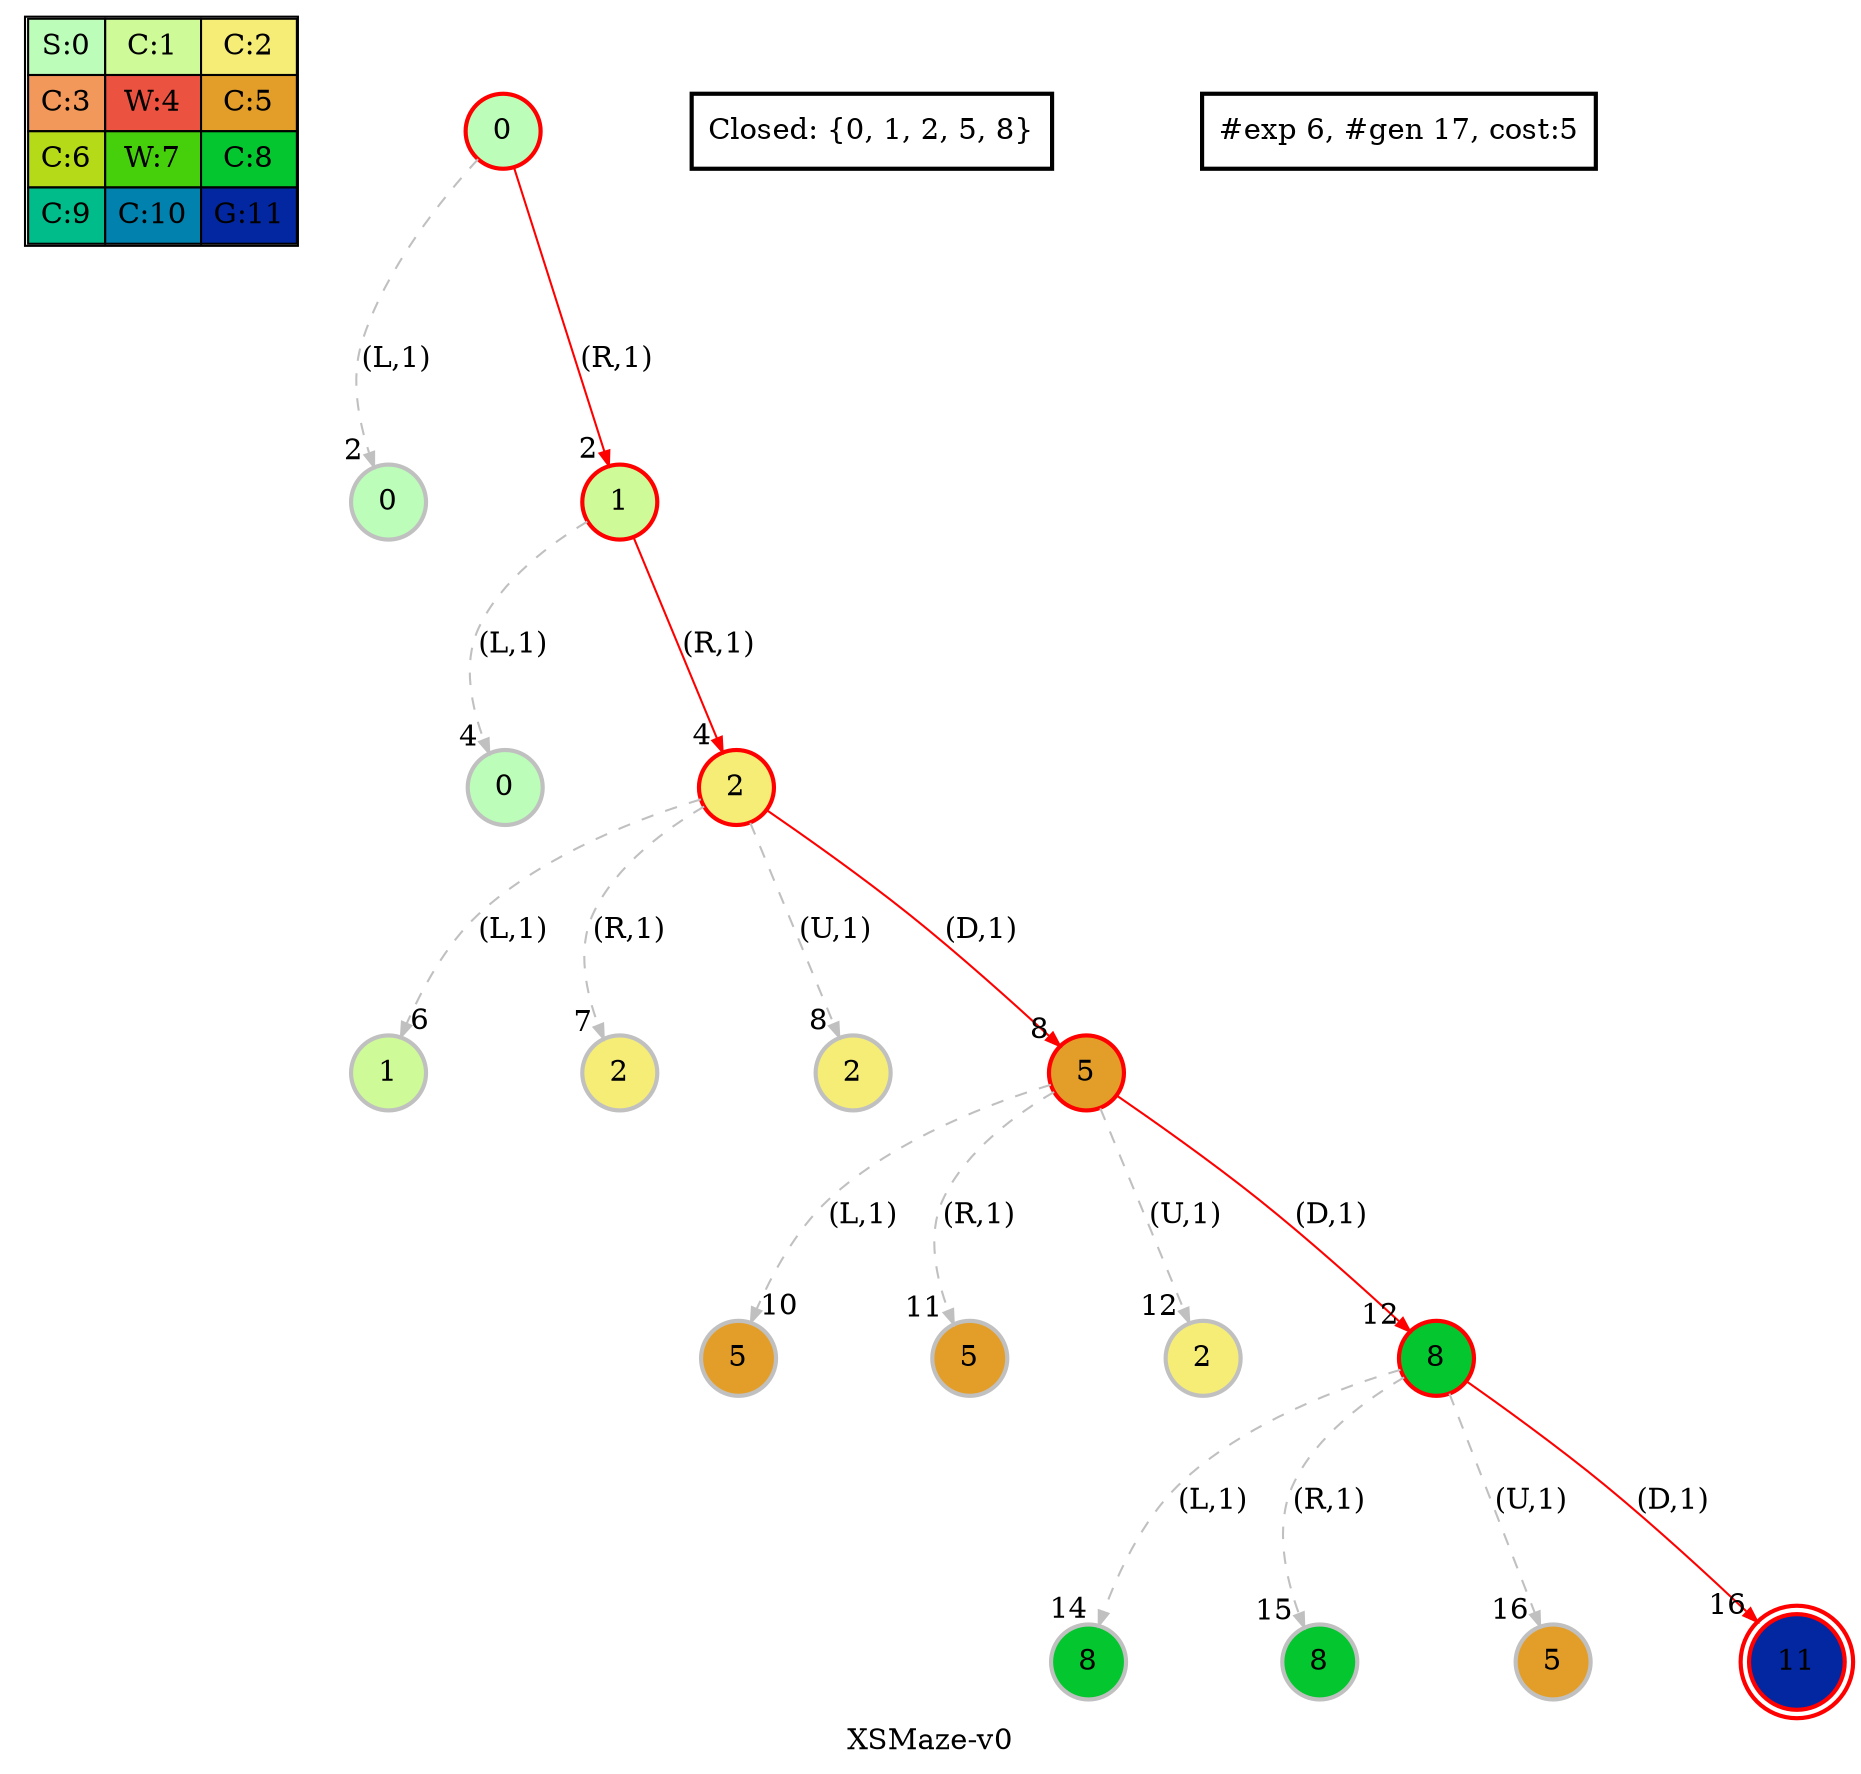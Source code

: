digraph XSMaze { label="XSMaze-v0" nodesep=1 ranksep="1.2" node [shape=circle penwidth=2] edge [arrowsize=0.7] 
subgraph MAP {label=Map;map [shape=plaintext label=<<table border="1" cellpadding="5" cellspacing="0" cellborder="1"><tr><td bgcolor="0.32745098 0.267733   0.99083125 1.        ">S:0</td><td bgcolor="0.24117647 0.39545121 0.97940977 1.        ">C:1</td><td bgcolor="0.15490196 0.51591783 0.96349314 1.        ">C:2</td></tr><tr><td bgcolor="0.06862745 0.62692381 0.94315443 1.        ">C:3</td><td bgcolor="0.01764706 0.72643357 0.91848699 1.        ">W:4</td><td bgcolor="0.10392157 0.81262237 0.88960401 1.        ">C:5</td></tr><tr><td bgcolor="0.19803922 0.88960401 0.8534438  1.        ">C:6</td><td bgcolor="0.28431373 0.94315443 0.81619691 1.        ">W:7</td><td bgcolor="0.37058824 0.97940977 0.77520398 1.        ">C:8</td></tr><tr><td bgcolor="0.45686275 0.99770518 0.73065313 1.        ">C:9</td><td bgcolor="0.54313725 0.99770518 0.68274886 1.        ">C:10</td><td bgcolor="0.62941176 0.97940977 0.63171101 1.        ">G:11</td></tr></table>>]} 
"0_0" [label="0" style=filled color=grey fillcolor="0.32745098 0.267733   0.99083125 1.        " ];
"0_0.0-0" [label="0" style=filled color=grey fillcolor="0.32745098 0.267733   0.99083125 1.        " ]; "0_0" -> "0_0.0-0" [label="(L,1)" headlabel=" 2 " style="dashed" color=grey ]; "0_c" [label="Closed: {0}" shape=box]; 
"0_0" [label="0" style=filled color=black color=red fillcolor="0.32745098 0.267733   0.99083125 1.        " ];"0_0.1-1" [label="1" style=filled color=grey color=red fillcolor="0.24117647 0.39545121 0.97940977 1.        " ]; "0_0" -> "0_0.1-1" [label="(R,1)" headlabel=" 2 " style="" color=grey color=red ]; "0_c" [label="Closed: {0}" shape=box]; 
"0_0.1.0-0" [label="0" style=filled color=grey fillcolor="0.32745098 0.267733   0.99083125 1.        " ]; "0_0.1-1" -> "0_0.1.0-0" [label="(L,1)" headlabel=" 4 " style="dashed" color=grey ]; "0_c" [label="Closed: {0, 1}" shape=box]; 
"0_0.1-1" [label="1" style=filled color=black color=red fillcolor="0.24117647 0.39545121 0.97940977 1.        " ];"0_0.1.2-1" [label="2" style=filled color=grey color=red fillcolor="0.15490196 0.51591783 0.96349314 1.        " ]; "0_0.1-1" -> "0_0.1.2-1" [label="(R,1)" headlabel=" 4 " style="" color=grey color=red ]; "0_c" [label="Closed: {0, 1}" shape=box]; 
"0_0.1.2.1-0" [label="1" style=filled color=grey fillcolor="0.24117647 0.39545121 0.97940977 1.        " ]; "0_0.1.2-1" -> "0_0.1.2.1-0" [label="(L,1)" headlabel=" 6 " style="dashed" color=grey ]; "0_c" [label="Closed: {0, 1, 2}" shape=box]; 
"0_0.1.2.2-1" [label="2" style=filled color=grey fillcolor="0.15490196 0.51591783 0.96349314 1.        " ]; "0_0.1.2-1" -> "0_0.1.2.2-1" [label="(R,1)" headlabel=" 7 " style="dashed" color=grey ]; "0_c" [label="Closed: {0, 1, 2}" shape=box]; 
"0_0.1.2.2-2" [label="2" style=filled color=grey fillcolor="0.15490196 0.51591783 0.96349314 1.        " ]; "0_0.1.2-1" -> "0_0.1.2.2-2" [label="(U,1)" headlabel=" 8 " style="dashed" color=grey ]; "0_c" [label="Closed: {0, 1, 2}" shape=box]; 
"0_0.1.2-1" [label="2" style=filled color=black color=red fillcolor="0.15490196 0.51591783 0.96349314 1.        " ];"0_0.1.2.5-3" [label="5" style=filled color=grey color=red fillcolor="0.10392157 0.81262237 0.88960401 1.        " ]; "0_0.1.2-1" -> "0_0.1.2.5-3" [label="(D,1)" headlabel=" 8 " style="" color=grey color=red ]; "0_c" [label="Closed: {0, 1, 2}" shape=box]; 
"0_0.1.2.5.5-0" [label="5" style=filled color=grey fillcolor="0.10392157 0.81262237 0.88960401 1.        " ]; "0_0.1.2.5-3" -> "0_0.1.2.5.5-0" [label="(L,1)" headlabel=" 10 " style="dashed" color=grey ]; "0_c" [label="Closed: {0, 1, 2, 5}" shape=box]; 
"0_0.1.2.5.5-1" [label="5" style=filled color=grey fillcolor="0.10392157 0.81262237 0.88960401 1.        " ]; "0_0.1.2.5-3" -> "0_0.1.2.5.5-1" [label="(R,1)" headlabel=" 11 " style="dashed" color=grey ]; "0_c" [label="Closed: {0, 1, 2, 5}" shape=box]; 
"0_0.1.2.5.2-2" [label="2" style=filled color=grey fillcolor="0.15490196 0.51591783 0.96349314 1.        " ]; "0_0.1.2.5-3" -> "0_0.1.2.5.2-2" [label="(U,1)" headlabel=" 12 " style="dashed" color=grey ]; "0_c" [label="Closed: {0, 1, 2, 5}" shape=box]; 
"0_0.1.2.5-3" [label="5" style=filled color=black color=red fillcolor="0.10392157 0.81262237 0.88960401 1.        " ];"0_0.1.2.5.8-3" [label="8" style=filled color=grey color=red fillcolor="0.37058824 0.97940977 0.77520398 1.        " ]; "0_0.1.2.5-3" -> "0_0.1.2.5.8-3" [label="(D,1)" headlabel=" 12 " style="" color=grey color=red ]; "0_c" [label="Closed: {0, 1, 2, 5}" shape=box]; 
"0_0.1.2.5.8.8-0" [label="8" style=filled color=grey fillcolor="0.37058824 0.97940977 0.77520398 1.        " ]; "0_0.1.2.5.8-3" -> "0_0.1.2.5.8.8-0" [label="(L,1)" headlabel=" 14 " style="dashed" color=grey ]; "0_c" [label="Closed: {0, 1, 2, 5, 8}" shape=box]; 
"0_0.1.2.5.8.8-1" [label="8" style=filled color=grey fillcolor="0.37058824 0.97940977 0.77520398 1.        " ]; "0_0.1.2.5.8-3" -> "0_0.1.2.5.8.8-1" [label="(R,1)" headlabel=" 15 " style="dashed" color=grey ]; "0_c" [label="Closed: {0, 1, 2, 5, 8}" shape=box]; 
"0_0.1.2.5.8.5-2" [label="5" style=filled color=grey fillcolor="0.10392157 0.81262237 0.88960401 1.        " ]; "0_0.1.2.5.8-3" -> "0_0.1.2.5.8.5-2" [label="(U,1)" headlabel=" 16 " style="dashed" color=grey ]; "0_c" [label="Closed: {0, 1, 2, 5, 8}" shape=box]; 

"0_0.1.2.5.8-3" [label="8" style=filled color=black color=red fillcolor="0.37058824 0.97940977 0.77520398 1.        " ];"0_0.1.2.5.8.11-3" [label="11" style=filled color=black color=red fillcolor="0.62941176 0.97940977 0.63171101 1.        " peripheries=2 /*GOALSTATE*/]; "0_0.1.2.5.8-3" -> "0_0.1.2.5.8.11-3" [label="(D,1)" headlabel=" 16 " style="" color=grey color=red ]; "0_c" [label="Closed: {0, 1, 2, 5, 8}" shape=box];
"#exp 6, #gen 17, cost:5" [ shape=box ]; }
